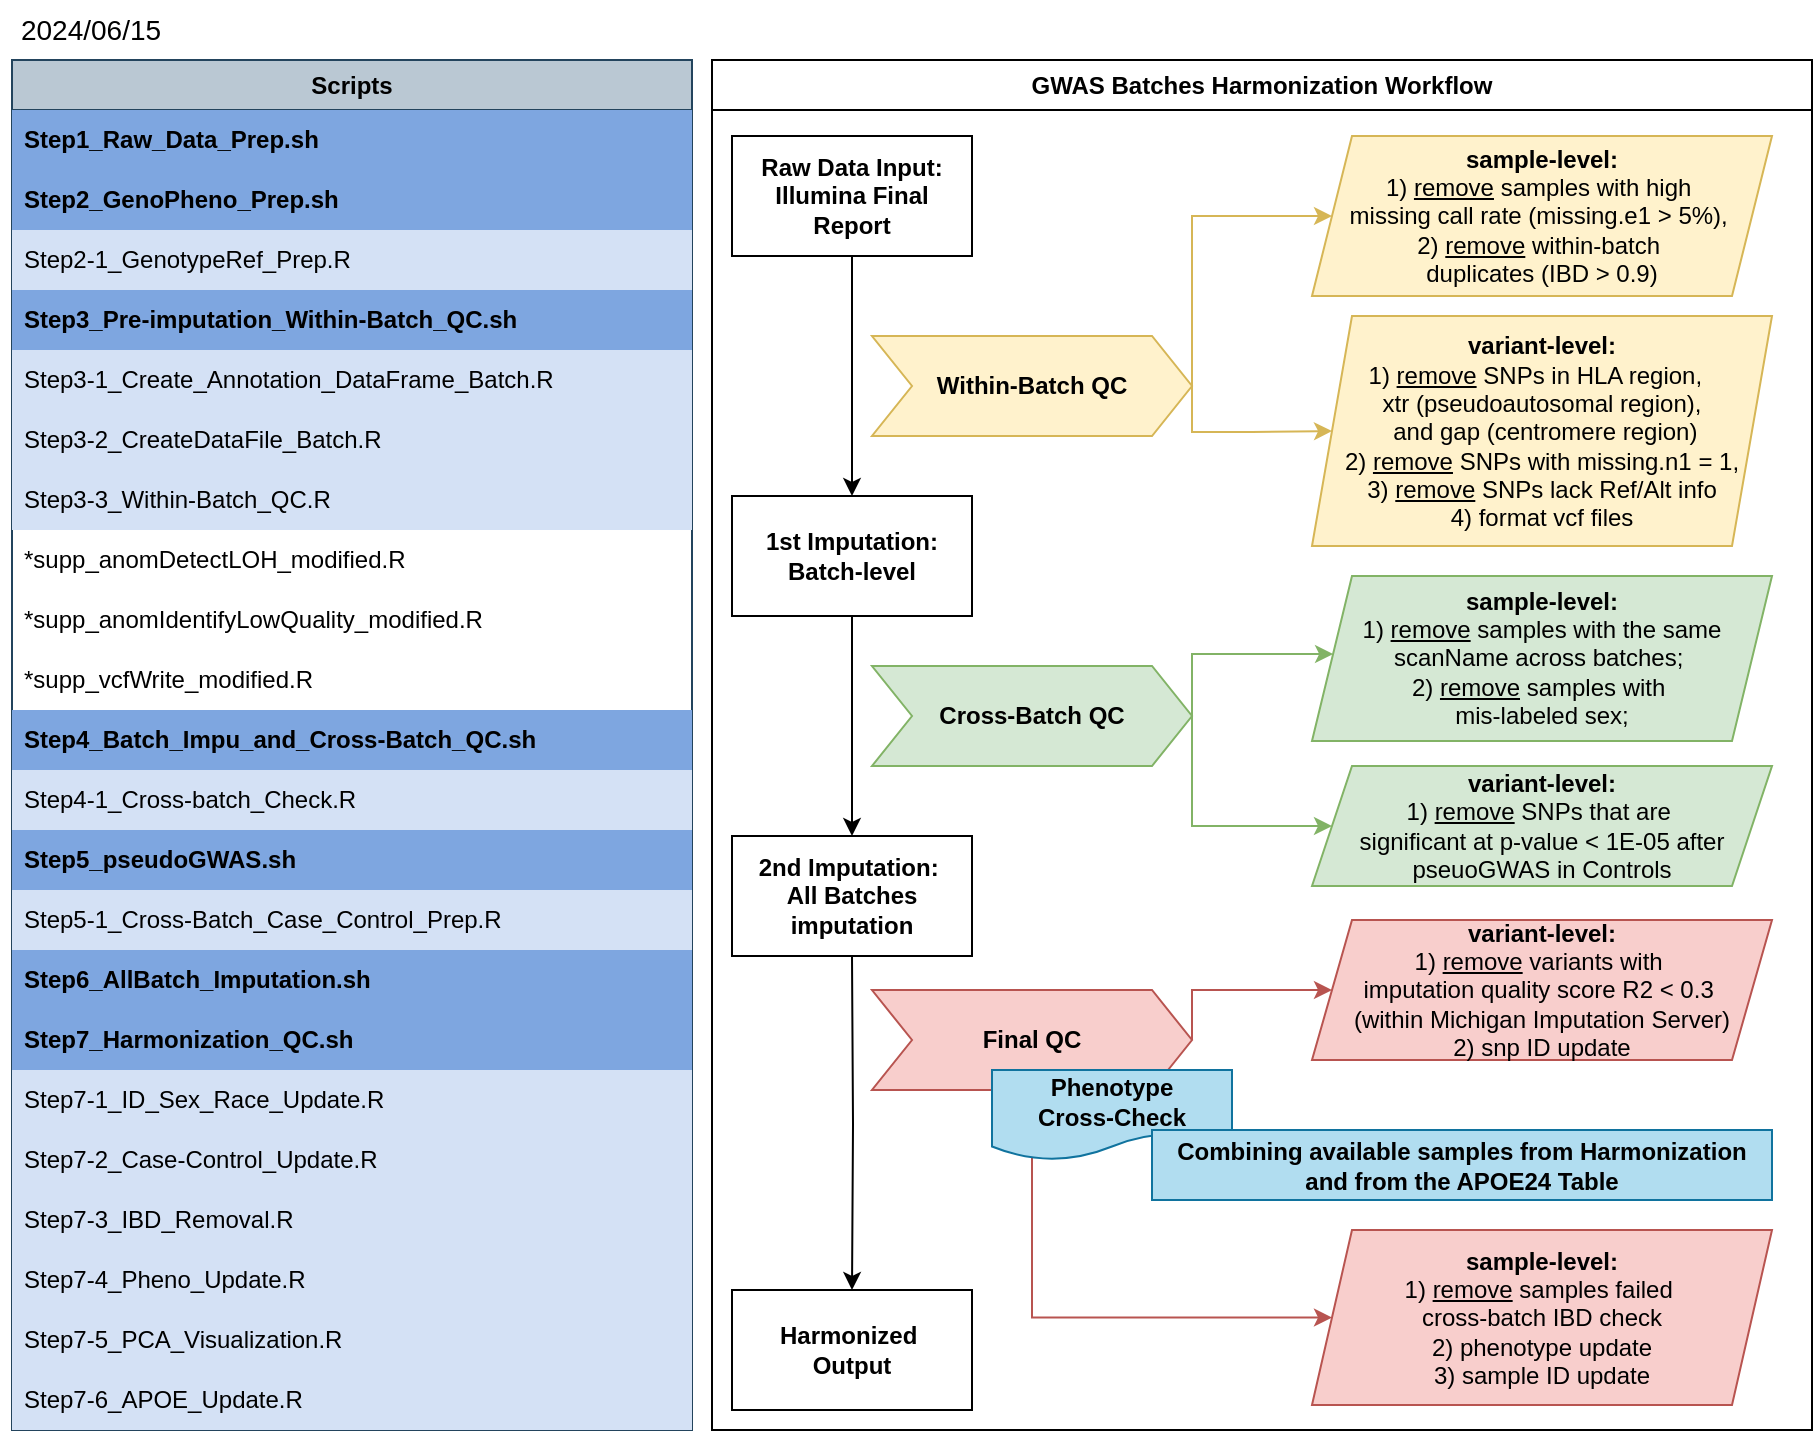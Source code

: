<mxfile version="24.4.13" type="device">
  <diagram name="Page-1" id="gIlQjssTkETCVFCB89ty">
    <mxGraphModel dx="1140" dy="723" grid="1" gridSize="10" guides="1" tooltips="1" connect="1" arrows="1" fold="1" page="1" pageScale="1" pageWidth="1100" pageHeight="850" math="0" shadow="0">
      <root>
        <mxCell id="0" />
        <mxCell id="1" parent="0" />
        <mxCell id="6WR1JfoL7VWsUAwsL9C9-18" value="&lt;b&gt;Scripts&lt;/b&gt;" style="swimlane;fontStyle=0;childLayout=stackLayout;horizontal=1;startSize=25;horizontalStack=0;resizeParent=1;resizeParentMax=0;resizeLast=0;collapsible=1;marginBottom=0;whiteSpace=wrap;html=1;fillColor=#bac8d3;strokeColor=#23445d;" parent="1" vertex="1">
          <mxGeometry x="130" y="125" width="340" height="685" as="geometry">
            <mxRectangle x="130" y="125" width="80" height="30" as="alternateBounds" />
          </mxGeometry>
        </mxCell>
        <mxCell id="6WR1JfoL7VWsUAwsL9C9-19" value="Step1_Raw_Data_Prep.sh" style="text;strokeColor=none;fillColor=#7EA6E0;align=left;verticalAlign=middle;spacingLeft=4;spacingRight=4;overflow=hidden;points=[[0,0.5],[1,0.5]];portConstraint=eastwest;rotatable=0;whiteSpace=wrap;html=1;fontStyle=1" parent="6WR1JfoL7VWsUAwsL9C9-18" vertex="1">
          <mxGeometry y="25" width="340" height="30" as="geometry" />
        </mxCell>
        <mxCell id="6WR1JfoL7VWsUAwsL9C9-20" value="Step2_GenoPheno_Prep.sh" style="text;strokeColor=none;fillColor=#7EA6E0;align=left;verticalAlign=middle;spacingLeft=4;spacingRight=4;overflow=hidden;points=[[0,0.5],[1,0.5]];portConstraint=eastwest;rotatable=0;whiteSpace=wrap;html=1;fontStyle=1" parent="6WR1JfoL7VWsUAwsL9C9-18" vertex="1">
          <mxGeometry y="55" width="340" height="30" as="geometry" />
        </mxCell>
        <mxCell id="6WR1JfoL7VWsUAwsL9C9-21" value="Step2-1_GenotypeRef_Prep.R" style="text;strokeColor=none;fillColor=#D4E1F5;align=left;verticalAlign=middle;spacingLeft=4;spacingRight=4;overflow=hidden;points=[[0,0.5],[1,0.5]];portConstraint=eastwest;rotatable=0;whiteSpace=wrap;html=1;" parent="6WR1JfoL7VWsUAwsL9C9-18" vertex="1">
          <mxGeometry y="85" width="340" height="30" as="geometry" />
        </mxCell>
        <mxCell id="6WR1JfoL7VWsUAwsL9C9-24" value="Step3_Pre-imputation_Within-Batch_QC.sh" style="text;strokeColor=none;fillColor=#7EA6E0;align=left;verticalAlign=middle;spacingLeft=4;spacingRight=4;overflow=hidden;points=[[0,0.5],[1,0.5]];portConstraint=eastwest;rotatable=0;whiteSpace=wrap;html=1;fontStyle=1" parent="6WR1JfoL7VWsUAwsL9C9-18" vertex="1">
          <mxGeometry y="115" width="340" height="30" as="geometry" />
        </mxCell>
        <mxCell id="6WR1JfoL7VWsUAwsL9C9-23" value="Step3-1_Create_Annotation_DataFrame_Batch.R" style="text;strokeColor=none;fillColor=#D4E1F5;align=left;verticalAlign=middle;spacingLeft=4;spacingRight=4;overflow=hidden;points=[[0,0.5],[1,0.5]];portConstraint=eastwest;rotatable=0;whiteSpace=wrap;html=1;" parent="6WR1JfoL7VWsUAwsL9C9-18" vertex="1">
          <mxGeometry y="145" width="340" height="30" as="geometry" />
        </mxCell>
        <mxCell id="6WR1JfoL7VWsUAwsL9C9-25" value="Step3-2_CreateDataFile_Batch.R" style="text;strokeColor=none;fillColor=#D4E1F5;align=left;verticalAlign=middle;spacingLeft=4;spacingRight=4;overflow=hidden;points=[[0,0.5],[1,0.5]];portConstraint=eastwest;rotatable=0;whiteSpace=wrap;html=1;" parent="6WR1JfoL7VWsUAwsL9C9-18" vertex="1">
          <mxGeometry y="175" width="340" height="30" as="geometry" />
        </mxCell>
        <mxCell id="6WR1JfoL7VWsUAwsL9C9-30" value="Step3-3_Within-Batch_QC.R" style="text;strokeColor=none;fillColor=#D4E1F5;align=left;verticalAlign=middle;spacingLeft=4;spacingRight=4;overflow=hidden;points=[[0,0.5],[1,0.5]];portConstraint=eastwest;rotatable=0;whiteSpace=wrap;html=1;" parent="6WR1JfoL7VWsUAwsL9C9-18" vertex="1">
          <mxGeometry y="205" width="340" height="30" as="geometry" />
        </mxCell>
        <mxCell id="6WR1JfoL7VWsUAwsL9C9-85" value="*supp_anomDetectLOH_modified.R" style="text;strokeColor=none;fillColor=none;align=left;verticalAlign=middle;spacingLeft=4;spacingRight=4;overflow=hidden;points=[[0,0.5],[1,0.5]];portConstraint=eastwest;rotatable=0;whiteSpace=wrap;html=1;" parent="6WR1JfoL7VWsUAwsL9C9-18" vertex="1">
          <mxGeometry y="235" width="340" height="30" as="geometry" />
        </mxCell>
        <mxCell id="6WR1JfoL7VWsUAwsL9C9-83" value="*supp_anomIdentifyLowQuality_modified.R" style="text;strokeColor=none;fillColor=none;align=left;verticalAlign=middle;spacingLeft=4;spacingRight=4;overflow=hidden;points=[[0,0.5],[1,0.5]];portConstraint=eastwest;rotatable=0;whiteSpace=wrap;html=1;" parent="6WR1JfoL7VWsUAwsL9C9-18" vertex="1">
          <mxGeometry y="265" width="340" height="30" as="geometry" />
        </mxCell>
        <mxCell id="6WR1JfoL7VWsUAwsL9C9-84" value="*supp_vcfWrite_modified.R" style="text;strokeColor=none;fillColor=none;align=left;verticalAlign=middle;spacingLeft=4;spacingRight=4;overflow=hidden;points=[[0,0.5],[1,0.5]];portConstraint=eastwest;rotatable=0;whiteSpace=wrap;html=1;" parent="6WR1JfoL7VWsUAwsL9C9-18" vertex="1">
          <mxGeometry y="295" width="340" height="30" as="geometry" />
        </mxCell>
        <mxCell id="6WR1JfoL7VWsUAwsL9C9-32" value="Step4_Batch_Impu_and_Cross-Batch_QC.sh" style="text;strokeColor=none;fillColor=#7EA6E0;align=left;verticalAlign=middle;spacingLeft=4;spacingRight=4;overflow=hidden;points=[[0,0.5],[1,0.5]];portConstraint=eastwest;rotatable=0;whiteSpace=wrap;html=1;fontStyle=1" parent="6WR1JfoL7VWsUAwsL9C9-18" vertex="1">
          <mxGeometry y="325" width="340" height="30" as="geometry" />
        </mxCell>
        <mxCell id="6WR1JfoL7VWsUAwsL9C9-33" value="Step4-1_Cross-batch_Check.R" style="text;strokeColor=none;fillColor=#D4E1F5;align=left;verticalAlign=middle;spacingLeft=4;spacingRight=4;overflow=hidden;points=[[0,0.5],[1,0.5]];portConstraint=eastwest;rotatable=0;whiteSpace=wrap;html=1;" parent="6WR1JfoL7VWsUAwsL9C9-18" vertex="1">
          <mxGeometry y="355" width="340" height="30" as="geometry" />
        </mxCell>
        <mxCell id="6WR1JfoL7VWsUAwsL9C9-34" value="&lt;b&gt;Step5_pseudoGWAS.sh&lt;/b&gt;" style="text;strokeColor=none;fillColor=#7EA6E0;align=left;verticalAlign=middle;spacingLeft=4;spacingRight=4;overflow=hidden;points=[[0,0.5],[1,0.5]];portConstraint=eastwest;rotatable=0;whiteSpace=wrap;html=1;" parent="6WR1JfoL7VWsUAwsL9C9-18" vertex="1">
          <mxGeometry y="385" width="340" height="30" as="geometry" />
        </mxCell>
        <mxCell id="6WR1JfoL7VWsUAwsL9C9-36" value="Step5-1_Cross-Batch_Case_Control_Prep.R" style="text;strokeColor=none;fillColor=#D4E1F5;align=left;verticalAlign=middle;spacingLeft=4;spacingRight=4;overflow=hidden;points=[[0,0.5],[1,0.5]];portConstraint=eastwest;rotatable=0;whiteSpace=wrap;html=1;" parent="6WR1JfoL7VWsUAwsL9C9-18" vertex="1">
          <mxGeometry y="415" width="340" height="30" as="geometry" />
        </mxCell>
        <mxCell id="6WR1JfoL7VWsUAwsL9C9-37" value="Step6_AllBatch_Imputation.sh" style="text;strokeColor=none;fillColor=#7EA6E0;align=left;verticalAlign=middle;spacingLeft=4;spacingRight=4;overflow=hidden;points=[[0,0.5],[1,0.5]];portConstraint=eastwest;rotatable=0;whiteSpace=wrap;html=1;fontStyle=1" parent="6WR1JfoL7VWsUAwsL9C9-18" vertex="1">
          <mxGeometry y="445" width="340" height="30" as="geometry" />
        </mxCell>
        <mxCell id="6WR1JfoL7VWsUAwsL9C9-35" value="Step7_Harmonization_QC.sh" style="text;strokeColor=none;fillColor=#7EA6E0;align=left;verticalAlign=middle;spacingLeft=4;spacingRight=4;overflow=hidden;points=[[0,0.5],[1,0.5]];portConstraint=eastwest;rotatable=0;whiteSpace=wrap;html=1;fontStyle=1" parent="6WR1JfoL7VWsUAwsL9C9-18" vertex="1">
          <mxGeometry y="475" width="340" height="30" as="geometry" />
        </mxCell>
        <mxCell id="6WR1JfoL7VWsUAwsL9C9-38" value="Step7-1_ID_Sex_Race_Update.R" style="text;strokeColor=none;fillColor=#D4E1F5;align=left;verticalAlign=middle;spacingLeft=4;spacingRight=4;overflow=hidden;points=[[0,0.5],[1,0.5]];portConstraint=eastwest;rotatable=0;whiteSpace=wrap;html=1;" parent="6WR1JfoL7VWsUAwsL9C9-18" vertex="1">
          <mxGeometry y="505" width="340" height="30" as="geometry" />
        </mxCell>
        <mxCell id="6WR1JfoL7VWsUAwsL9C9-39" value="Step7-2_Case-Control_Update.R" style="text;strokeColor=none;fillColor=#D4E1F5;align=left;verticalAlign=middle;spacingLeft=4;spacingRight=4;overflow=hidden;points=[[0,0.5],[1,0.5]];portConstraint=eastwest;rotatable=0;whiteSpace=wrap;html=1;" parent="6WR1JfoL7VWsUAwsL9C9-18" vertex="1">
          <mxGeometry y="535" width="340" height="30" as="geometry" />
        </mxCell>
        <mxCell id="6WR1JfoL7VWsUAwsL9C9-40" value="Step7-3_IBD_Removal.R" style="text;strokeColor=none;fillColor=#D4E1F5;align=left;verticalAlign=middle;spacingLeft=4;spacingRight=4;overflow=hidden;points=[[0,0.5],[1,0.5]];portConstraint=eastwest;rotatable=0;whiteSpace=wrap;html=1;" parent="6WR1JfoL7VWsUAwsL9C9-18" vertex="1">
          <mxGeometry y="565" width="340" height="30" as="geometry" />
        </mxCell>
        <mxCell id="6WR1JfoL7VWsUAwsL9C9-43" value="Step7-4_Pheno_Update.R" style="text;strokeColor=none;fillColor=#D4E1F5;align=left;verticalAlign=middle;spacingLeft=4;spacingRight=4;overflow=hidden;points=[[0,0.5],[1,0.5]];portConstraint=eastwest;rotatable=0;whiteSpace=wrap;html=1;fontStyle=0" parent="6WR1JfoL7VWsUAwsL9C9-18" vertex="1">
          <mxGeometry y="595" width="340" height="30" as="geometry" />
        </mxCell>
        <mxCell id="6WR1JfoL7VWsUAwsL9C9-41" value="Step7-5_PCA_Visualization.R" style="text;strokeColor=none;fillColor=#D4E1F5;align=left;verticalAlign=middle;spacingLeft=4;spacingRight=4;overflow=hidden;points=[[0,0.5],[1,0.5]];portConstraint=eastwest;rotatable=0;whiteSpace=wrap;html=1;" parent="6WR1JfoL7VWsUAwsL9C9-18" vertex="1">
          <mxGeometry y="625" width="340" height="30" as="geometry" />
        </mxCell>
        <mxCell id="6WR1JfoL7VWsUAwsL9C9-42" value="Step7-6_APOE_Update.R" style="text;strokeColor=none;fillColor=#D4E1F5;align=left;verticalAlign=middle;spacingLeft=4;spacingRight=4;overflow=hidden;points=[[0,0.5],[1,0.5]];portConstraint=eastwest;rotatable=0;whiteSpace=wrap;html=1;" parent="6WR1JfoL7VWsUAwsL9C9-18" vertex="1">
          <mxGeometry y="655" width="340" height="30" as="geometry" />
        </mxCell>
        <mxCell id="6WR1JfoL7VWsUAwsL9C9-77" style="edgeStyle=orthogonalEdgeStyle;rounded=0;orthogonalLoop=1;jettySize=auto;html=1;exitX=0.5;exitY=1;exitDx=0;exitDy=0;entryX=0.5;entryY=0;entryDx=0;entryDy=0;" parent="1" source="6WR1JfoL7VWsUAwsL9C9-56" target="6WR1JfoL7VWsUAwsL9C9-58" edge="1">
          <mxGeometry relative="1" as="geometry" />
        </mxCell>
        <mxCell id="6WR1JfoL7VWsUAwsL9C9-56" value="&lt;span style=&quot;font-weight: 700; text-align: left;&quot;&gt;Raw Data Input: Illumina Final Report&lt;/span&gt;" style="rounded=0;whiteSpace=wrap;html=1;" parent="1" vertex="1">
          <mxGeometry x="490" y="163" width="120" height="60" as="geometry" />
        </mxCell>
        <mxCell id="6WR1JfoL7VWsUAwsL9C9-79" style="edgeStyle=orthogonalEdgeStyle;rounded=0;orthogonalLoop=1;jettySize=auto;html=1;exitX=0.5;exitY=1;exitDx=0;exitDy=0;entryX=0.5;entryY=0;entryDx=0;entryDy=0;" parent="1" source="6WR1JfoL7VWsUAwsL9C9-58" target="6WR1JfoL7VWsUAwsL9C9-60" edge="1">
          <mxGeometry relative="1" as="geometry" />
        </mxCell>
        <mxCell id="6WR1JfoL7VWsUAwsL9C9-60" value="&lt;div style=&quot;&quot;&gt;&lt;span style=&quot;font-weight: 700;&quot;&gt;2nd Imputation:&amp;nbsp;&lt;/span&gt;&lt;/div&gt;&lt;div style=&quot;&quot;&gt;&lt;span style=&quot;font-weight: 700;&quot;&gt;All Batches imputation&lt;/span&gt;&lt;br&gt;&lt;/div&gt;" style="rounded=0;whiteSpace=wrap;html=1;" parent="1" vertex="1">
          <mxGeometry x="490" y="513" width="120" height="60" as="geometry" />
        </mxCell>
        <mxCell id="6WR1JfoL7VWsUAwsL9C9-63" style="edgeStyle=orthogonalEdgeStyle;rounded=0;orthogonalLoop=1;jettySize=auto;html=1;exitX=1;exitY=0.5;exitDx=0;exitDy=0;entryX=0;entryY=0.5;entryDx=0;entryDy=0;fillColor=#fff2cc;strokeColor=#d6b656;" parent="1" source="6WR1JfoL7VWsUAwsL9C9-62" target="6WR1JfoL7VWsUAwsL9C9-13" edge="1">
          <mxGeometry relative="1" as="geometry">
            <Array as="points">
              <mxPoint x="720" y="203" />
            </Array>
          </mxGeometry>
        </mxCell>
        <mxCell id="6WR1JfoL7VWsUAwsL9C9-64" style="edgeStyle=orthogonalEdgeStyle;rounded=0;orthogonalLoop=1;jettySize=auto;html=1;exitX=1;exitY=0.5;exitDx=0;exitDy=0;entryX=0;entryY=0.5;entryDx=0;entryDy=0;fillColor=#fff2cc;strokeColor=#d6b656;" parent="1" source="6WR1JfoL7VWsUAwsL9C9-62" target="6WR1JfoL7VWsUAwsL9C9-11" edge="1">
          <mxGeometry relative="1" as="geometry">
            <Array as="points">
              <mxPoint x="720" y="311" />
              <mxPoint x="750" y="311" />
            </Array>
          </mxGeometry>
        </mxCell>
        <mxCell id="6WR1JfoL7VWsUAwsL9C9-62" value="&lt;span style=&quot;font-weight: 700; text-align: left;&quot;&gt;Within-Batch QC&lt;/span&gt;" style="shape=step;perimeter=stepPerimeter;whiteSpace=wrap;html=1;fixedSize=1;fillColor=#fff2cc;strokeColor=#d6b656;" parent="1" vertex="1">
          <mxGeometry x="560" y="263" width="160" height="50" as="geometry" />
        </mxCell>
        <mxCell id="6WR1JfoL7VWsUAwsL9C9-82" value="&lt;b style=&quot;text-wrap: nowrap;&quot;&gt;GWAS Batches Harmonization Workflow&lt;/b&gt;" style="swimlane;whiteSpace=wrap;html=1;startSize=25;" parent="1" vertex="1">
          <mxGeometry x="480" y="125" width="550" height="685" as="geometry">
            <mxRectangle x="480" y="125" width="270" height="30" as="alternateBounds" />
          </mxGeometry>
        </mxCell>
        <mxCell id="6WR1JfoL7VWsUAwsL9C9-74" value="&lt;b&gt;variant-level:&lt;/b&gt;&lt;div&gt;&lt;div&gt;1) &lt;u&gt;remove&lt;/u&gt;&amp;nbsp;variants with&amp;nbsp;&lt;/div&gt;&lt;div&gt;imputation quality score R2 &amp;lt; 0.3&amp;nbsp;&lt;/div&gt;&lt;div&gt;(within Michigan Imputation Server)&lt;/div&gt;&lt;/div&gt;&lt;div&gt;2) snp ID update&lt;/div&gt;" style="shape=parallelogram;perimeter=parallelogramPerimeter;whiteSpace=wrap;html=1;fixedSize=1;fillColor=#f8cecc;strokeColor=#b85450;" parent="6WR1JfoL7VWsUAwsL9C9-82" vertex="1">
          <mxGeometry x="300" y="430" width="230" height="70" as="geometry" />
        </mxCell>
        <mxCell id="-PFdxbt-82Q4aY8BBACW-2" style="edgeStyle=orthogonalEdgeStyle;rounded=0;orthogonalLoop=1;jettySize=auto;html=1;exitX=1;exitY=0.5;exitDx=0;exitDy=0;fillColor=#f8cecc;strokeColor=#b85450;" edge="1" parent="6WR1JfoL7VWsUAwsL9C9-82" source="6WR1JfoL7VWsUAwsL9C9-67" target="6WR1JfoL7VWsUAwsL9C9-74">
          <mxGeometry relative="1" as="geometry">
            <Array as="points">
              <mxPoint x="240" y="465" />
            </Array>
          </mxGeometry>
        </mxCell>
        <mxCell id="-PFdxbt-82Q4aY8BBACW-3" style="edgeStyle=orthogonalEdgeStyle;rounded=0;orthogonalLoop=1;jettySize=auto;html=1;entryX=0;entryY=0.5;entryDx=0;entryDy=0;fillColor=#f8cecc;strokeColor=#b85450;" edge="1" parent="6WR1JfoL7VWsUAwsL9C9-82" source="6WR1JfoL7VWsUAwsL9C9-67" target="6WR1JfoL7VWsUAwsL9C9-54">
          <mxGeometry relative="1" as="geometry">
            <Array as="points">
              <mxPoint x="160" y="629" />
            </Array>
          </mxGeometry>
        </mxCell>
        <mxCell id="6WR1JfoL7VWsUAwsL9C9-67" value="&lt;b style=&quot;text-align: left;&quot;&gt;Final QC&lt;/b&gt;" style="shape=step;perimeter=stepPerimeter;whiteSpace=wrap;html=1;fixedSize=1;fillColor=#f8cecc;strokeColor=#b85450;" parent="6WR1JfoL7VWsUAwsL9C9-82" vertex="1">
          <mxGeometry x="80" y="465" width="160" height="50" as="geometry" />
        </mxCell>
        <mxCell id="6WR1JfoL7VWsUAwsL9C9-61" value="&lt;div style=&quot;&quot;&gt;&lt;span style=&quot;font-weight: 700; text-align: left;&quot;&gt;Harmonized&amp;nbsp;&lt;/span&gt;&lt;/div&gt;&lt;div style=&quot;&quot;&gt;&lt;span style=&quot;font-weight: 700; text-align: left;&quot;&gt;Output&lt;/span&gt;&lt;br&gt;&lt;/div&gt;" style="rounded=0;whiteSpace=wrap;html=1;" parent="6WR1JfoL7VWsUAwsL9C9-82" vertex="1">
          <mxGeometry x="10" y="615" width="120" height="60" as="geometry" />
        </mxCell>
        <mxCell id="6WR1JfoL7VWsUAwsL9C9-80" style="edgeStyle=orthogonalEdgeStyle;rounded=0;orthogonalLoop=1;jettySize=auto;html=1;entryX=0.5;entryY=0;entryDx=0;entryDy=0;" parent="6WR1JfoL7VWsUAwsL9C9-82" target="6WR1JfoL7VWsUAwsL9C9-61" edge="1">
          <mxGeometry relative="1" as="geometry">
            <mxPoint x="70" y="448" as="sourcePoint" />
          </mxGeometry>
        </mxCell>
        <mxCell id="6WR1JfoL7VWsUAwsL9C9-72" value="&lt;b&gt;sample-level:&lt;/b&gt;&lt;div&gt;&lt;div&gt;1) &lt;u&gt;remove&lt;/u&gt; samples with the same scanName across batches;&lt;span style=&quot;background-color: initial;&quot;&gt;&amp;nbsp;&lt;/span&gt;&lt;/div&gt;&lt;div&gt;2) &lt;u&gt;remove&lt;/u&gt;&amp;nbsp;samples with&amp;nbsp;&lt;/div&gt;&lt;div&gt;mis-labeled sex;&lt;/div&gt;&lt;/div&gt;" style="shape=parallelogram;perimeter=parallelogramPerimeter;whiteSpace=wrap;html=1;fixedSize=1;fillColor=#d5e8d4;strokeColor=#82b366;" parent="6WR1JfoL7VWsUAwsL9C9-82" vertex="1">
          <mxGeometry x="300" y="258" width="230" height="82.5" as="geometry" />
        </mxCell>
        <mxCell id="6WR1JfoL7VWsUAwsL9C9-55" value="&lt;b&gt;variant-level:&lt;/b&gt;&lt;div&gt;&lt;div&gt;1) &lt;u&gt;remove&lt;/u&gt; SNPs that are&amp;nbsp;&lt;/div&gt;&lt;div&gt;significant at p-value &amp;lt; 1E-05 after pseuoGWAS in Controls&lt;br&gt;&lt;/div&gt;&lt;/div&gt;" style="shape=parallelogram;perimeter=parallelogramPerimeter;whiteSpace=wrap;html=1;fixedSize=1;fillColor=#d5e8d4;strokeColor=#82b366;" parent="6WR1JfoL7VWsUAwsL9C9-82" vertex="1">
          <mxGeometry x="300" y="353" width="230" height="60" as="geometry" />
        </mxCell>
        <mxCell id="6WR1JfoL7VWsUAwsL9C9-58" value="&lt;span style=&quot;font-weight: 700; text-align: left;&quot;&gt;1st Imputation:&lt;/span&gt;&lt;div&gt;&lt;span style=&quot;font-weight: 700; text-align: left;&quot;&gt;Batch-level&lt;/span&gt;&lt;/div&gt;" style="rounded=0;whiteSpace=wrap;html=1;" parent="6WR1JfoL7VWsUAwsL9C9-82" vertex="1">
          <mxGeometry x="10" y="218" width="120" height="60" as="geometry" />
        </mxCell>
        <mxCell id="6WR1JfoL7VWsUAwsL9C9-65" value="&lt;b style=&quot;text-align: left;&quot;&gt;Cross-Batch QC&lt;/b&gt;" style="shape=step;perimeter=stepPerimeter;whiteSpace=wrap;html=1;fixedSize=1;fillColor=#d5e8d4;strokeColor=#82b366;" parent="6WR1JfoL7VWsUAwsL9C9-82" vertex="1">
          <mxGeometry x="80" y="303" width="160" height="50" as="geometry" />
        </mxCell>
        <mxCell id="6WR1JfoL7VWsUAwsL9C9-69" style="edgeStyle=orthogonalEdgeStyle;rounded=0;orthogonalLoop=1;jettySize=auto;html=1;exitX=1;exitY=0.5;exitDx=0;exitDy=0;entryX=0;entryY=0.5;entryDx=0;entryDy=0;fillColor=#d5e8d4;strokeColor=#82b366;" parent="6WR1JfoL7VWsUAwsL9C9-82" source="6WR1JfoL7VWsUAwsL9C9-65" target="6WR1JfoL7VWsUAwsL9C9-55" edge="1">
          <mxGeometry relative="1" as="geometry">
            <Array as="points">
              <mxPoint x="240" y="383" />
            </Array>
          </mxGeometry>
        </mxCell>
        <mxCell id="6WR1JfoL7VWsUAwsL9C9-73" style="edgeStyle=orthogonalEdgeStyle;rounded=0;orthogonalLoop=1;jettySize=auto;html=1;exitX=1;exitY=0.5;exitDx=0;exitDy=0;fillColor=#d5e8d4;strokeColor=#82b366;" parent="6WR1JfoL7VWsUAwsL9C9-82" source="6WR1JfoL7VWsUAwsL9C9-65" target="6WR1JfoL7VWsUAwsL9C9-72" edge="1">
          <mxGeometry relative="1" as="geometry">
            <Array as="points">
              <mxPoint x="240" y="297" />
            </Array>
          </mxGeometry>
        </mxCell>
        <mxCell id="6WR1JfoL7VWsUAwsL9C9-13" value="&lt;b&gt;sample-level:&lt;/b&gt;&lt;div&gt;&lt;div&gt;1) &lt;u&gt;remove&lt;/u&gt; samples with high&amp;nbsp;&lt;/div&gt;&lt;div&gt;missing call rate (missing.e1 &amp;gt; 5%),&amp;nbsp;&lt;/div&gt;&lt;div&gt;2) &lt;u&gt;remove&lt;/u&gt;&amp;nbsp;within-batch&amp;nbsp;&lt;/div&gt;&lt;div&gt;duplicates (IBD &amp;gt; 0.9)&lt;/div&gt;&lt;/div&gt;" style="shape=parallelogram;perimeter=parallelogramPerimeter;whiteSpace=wrap;html=1;fixedSize=1;fillColor=#fff2cc;strokeColor=#d6b656;" parent="6WR1JfoL7VWsUAwsL9C9-82" vertex="1">
          <mxGeometry x="300" y="38" width="230" height="80" as="geometry" />
        </mxCell>
        <mxCell id="6WR1JfoL7VWsUAwsL9C9-11" value="&lt;b&gt;variant-level:&lt;/b&gt;&lt;div&gt;&lt;div&gt;1) &lt;u&gt;remove&lt;/u&gt; SNPs in HLA region,&amp;nbsp;&amp;nbsp;&lt;/div&gt;&lt;div&gt;xtr (pseudoautosomal region),&lt;/div&gt;&lt;div&gt;&amp;nbsp;and gap (centromere region)&lt;/div&gt;&lt;div&gt;2) &lt;u&gt;remove&lt;/u&gt; SNPs with&amp;nbsp;&lt;span style=&quot;background-color: initial;&quot;&gt;missing.n1 = 1,&lt;/span&gt;&lt;/div&gt;&lt;div&gt;&lt;span style=&quot;background-color: initial;&quot;&gt;3) &lt;u&gt;remove&lt;/u&gt; SNPs&lt;/span&gt;&lt;span style=&quot;background-color: initial;&quot;&gt;&amp;nbsp;lack Ref/Alt info&lt;/span&gt;&lt;/div&gt;&lt;/div&gt;&lt;div&gt;4) format vcf files&lt;/div&gt;" style="shape=parallelogram;perimeter=parallelogramPerimeter;whiteSpace=wrap;html=1;fixedSize=1;fillColor=#fff2cc;strokeColor=#d6b656;" parent="6WR1JfoL7VWsUAwsL9C9-82" vertex="1">
          <mxGeometry x="300" y="128" width="230" height="115" as="geometry" />
        </mxCell>
        <mxCell id="6WR1JfoL7VWsUAwsL9C9-91" value="&lt;div&gt;&lt;b&gt;Phenotype&lt;/b&gt;&lt;/div&gt;&lt;div&gt;&lt;b&gt;Cross-Check&lt;/b&gt;&lt;/div&gt;" style="shape=document;whiteSpace=wrap;html=1;boundedLbl=1;fillColor=#b1ddf0;strokeColor=#10739e;" parent="6WR1JfoL7VWsUAwsL9C9-82" vertex="1">
          <mxGeometry x="140" y="505" width="120" height="45" as="geometry" />
        </mxCell>
        <mxCell id="6WR1JfoL7VWsUAwsL9C9-88" value="&lt;div style=&quot;&quot;&gt;&lt;b&gt;Combining available samples from Harmonization and from the APOE24 Table&lt;/b&gt;&lt;/div&gt;" style="rounded=0;whiteSpace=wrap;html=1;align=center;fillColor=#b1ddf0;strokeColor=#10739e;" parent="6WR1JfoL7VWsUAwsL9C9-82" vertex="1">
          <mxGeometry x="220" y="535" width="310" height="35" as="geometry" />
        </mxCell>
        <mxCell id="6WR1JfoL7VWsUAwsL9C9-54" value="&lt;b&gt;sample-level:&lt;/b&gt;&lt;div&gt;&lt;div&gt;1) &lt;u&gt;remove&lt;/u&gt; samples failed&amp;nbsp;&lt;/div&gt;&lt;div&gt;cross-batch IBD check&lt;/div&gt;&lt;/div&gt;&lt;div&gt;2) phenotype update&lt;/div&gt;&lt;div&gt;3) sample ID update&lt;/div&gt;" style="shape=parallelogram;perimeter=parallelogramPerimeter;whiteSpace=wrap;html=1;fixedSize=1;fillColor=#f8cecc;strokeColor=#b85450;" parent="6WR1JfoL7VWsUAwsL9C9-82" vertex="1">
          <mxGeometry x="300" y="585" width="230" height="87.5" as="geometry" />
        </mxCell>
        <mxCell id="6WR1JfoL7VWsUAwsL9C9-92" value="&lt;font style=&quot;font-size: 14px;&quot;&gt;2024/06/15&lt;/font&gt;" style="text;html=1;align=center;verticalAlign=middle;resizable=0;points=[];autosize=1;strokeColor=none;fillColor=none;" parent="1" vertex="1">
          <mxGeometry x="124" y="95" width="90" height="30" as="geometry" />
        </mxCell>
      </root>
    </mxGraphModel>
  </diagram>
</mxfile>
